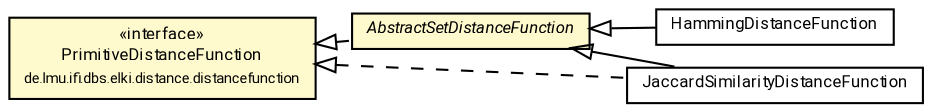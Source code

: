 #!/usr/local/bin/dot
#
# Class diagram 
# Generated by UMLGraph version R5_7_2-60-g0e99a6 (http://www.spinellis.gr/umlgraph/)
#

digraph G {
	graph [fontnames="svg"]
	edge [fontname="Roboto",fontsize=7,labelfontname="Roboto",labelfontsize=7,color="black"];
	node [fontname="Roboto",fontcolor="black",fontsize=8,shape=plaintext,margin=0,width=0,height=0];
	nodesep=0.15;
	ranksep=0.25;
	rankdir=LR;
	// de.lmu.ifi.dbs.elki.distance.distancefunction.PrimitiveDistanceFunction<O>
	c1349647 [label=<<table title="de.lmu.ifi.dbs.elki.distance.distancefunction.PrimitiveDistanceFunction" border="0" cellborder="1" cellspacing="0" cellpadding="2" bgcolor="LemonChiffon" href="../PrimitiveDistanceFunction.html" target="_parent">
		<tr><td><table border="0" cellspacing="0" cellpadding="1">
		<tr><td align="center" balign="center"> &#171;interface&#187; </td></tr>
		<tr><td align="center" balign="center"> <font face="Roboto">PrimitiveDistanceFunction</font> </td></tr>
		<tr><td align="center" balign="center"> <font face="Roboto" point-size="7.0">de.lmu.ifi.dbs.elki.distance.distancefunction</font> </td></tr>
		</table></td></tr>
		</table>>, URL="../PrimitiveDistanceFunction.html"];
	// de.lmu.ifi.dbs.elki.distance.distancefunction.set.AbstractSetDistanceFunction<O>
	c1350047 [label=<<table title="de.lmu.ifi.dbs.elki.distance.distancefunction.set.AbstractSetDistanceFunction" border="0" cellborder="1" cellspacing="0" cellpadding="2" bgcolor="lemonChiffon" href="AbstractSetDistanceFunction.html" target="_parent">
		<tr><td><table border="0" cellspacing="0" cellpadding="1">
		<tr><td align="center" balign="center"> <font face="Roboto"><i>AbstractSetDistanceFunction</i></font> </td></tr>
		</table></td></tr>
		</table>>, URL="AbstractSetDistanceFunction.html"];
	// de.lmu.ifi.dbs.elki.distance.distancefunction.set.HammingDistanceFunction
	c1350048 [label=<<table title="de.lmu.ifi.dbs.elki.distance.distancefunction.set.HammingDistanceFunction" border="0" cellborder="1" cellspacing="0" cellpadding="2" href="HammingDistanceFunction.html" target="_parent">
		<tr><td><table border="0" cellspacing="0" cellpadding="1">
		<tr><td align="center" balign="center"> <font face="Roboto">HammingDistanceFunction</font> </td></tr>
		</table></td></tr>
		</table>>, URL="HammingDistanceFunction.html"];
	// de.lmu.ifi.dbs.elki.distance.distancefunction.set.JaccardSimilarityDistanceFunction
	c1350050 [label=<<table title="de.lmu.ifi.dbs.elki.distance.distancefunction.set.JaccardSimilarityDistanceFunction" border="0" cellborder="1" cellspacing="0" cellpadding="2" href="JaccardSimilarityDistanceFunction.html" target="_parent">
		<tr><td><table border="0" cellspacing="0" cellpadding="1">
		<tr><td align="center" balign="center"> <font face="Roboto">JaccardSimilarityDistanceFunction</font> </td></tr>
		</table></td></tr>
		</table>>, URL="JaccardSimilarityDistanceFunction.html"];
	// de.lmu.ifi.dbs.elki.distance.distancefunction.set.AbstractSetDistanceFunction<O> implements de.lmu.ifi.dbs.elki.distance.distancefunction.PrimitiveDistanceFunction<O>
	c1349647 -> c1350047 [arrowtail=empty,style=dashed,dir=back,weight=9];
	// de.lmu.ifi.dbs.elki.distance.distancefunction.set.HammingDistanceFunction extends de.lmu.ifi.dbs.elki.distance.distancefunction.set.AbstractSetDistanceFunction<O>
	c1350047 -> c1350048 [arrowtail=empty,dir=back,weight=10];
	// de.lmu.ifi.dbs.elki.distance.distancefunction.set.JaccardSimilarityDistanceFunction extends de.lmu.ifi.dbs.elki.distance.distancefunction.set.AbstractSetDistanceFunction<O>
	c1350047 -> c1350050 [arrowtail=empty,dir=back,weight=10];
	// de.lmu.ifi.dbs.elki.distance.distancefunction.set.JaccardSimilarityDistanceFunction implements de.lmu.ifi.dbs.elki.distance.distancefunction.PrimitiveDistanceFunction<O>
	c1349647 -> c1350050 [arrowtail=empty,style=dashed,dir=back,weight=9];
}

